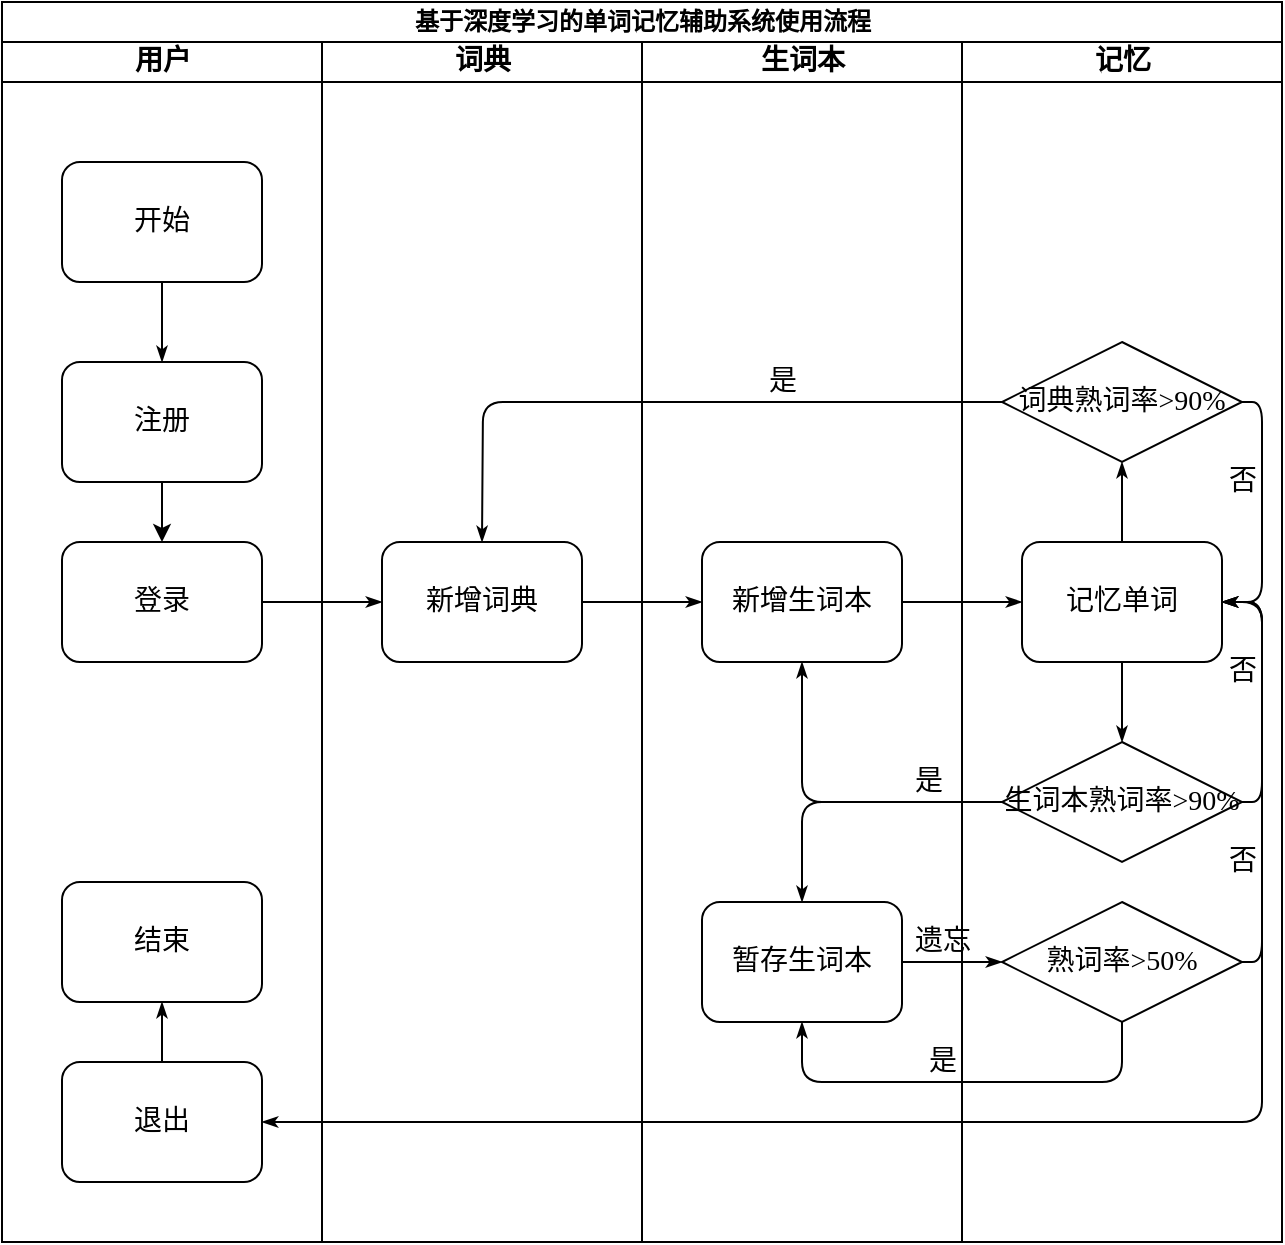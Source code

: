 <mxfile version="24.3.1" type="github">
  <diagram name="Page-1" id="74e2e168-ea6b-b213-b513-2b3c1d86103e">
    <mxGraphModel dx="1056" dy="556" grid="1" gridSize="10" guides="1" tooltips="1" connect="1" arrows="1" fold="1" page="1" pageScale="1" pageWidth="1100" pageHeight="850" background="none" math="0" shadow="0">
      <root>
        <mxCell id="0" />
        <mxCell id="1" parent="0" />
        <mxCell id="77e6c97f196da883-1" value="&lt;font face=&quot;宋体&quot; style=&quot;font-size: 12px;&quot;&gt;基于深度学习的单词记忆辅助系统使用流程&lt;/font&gt;" style="swimlane;html=1;childLayout=stackLayout;startSize=20;rounded=0;shadow=0;labelBackgroundColor=none;strokeWidth=1;fontFamily=Verdana;fontSize=8;align=center;" parent="1" vertex="1">
          <mxGeometry x="80" y="40" width="640" height="620" as="geometry" />
        </mxCell>
        <mxCell id="77e6c97f196da883-2" value="用户" style="swimlane;html=1;startSize=20;fontFamily=宋体;fontSize=14;" parent="77e6c97f196da883-1" vertex="1">
          <mxGeometry y="20" width="160" height="600" as="geometry" />
        </mxCell>
        <mxCell id="77e6c97f196da883-8" value="开始" style="rounded=1;whiteSpace=wrap;html=1;shadow=0;labelBackgroundColor=none;strokeWidth=1;fontFamily=宋体;fontSize=14;align=center;" parent="77e6c97f196da883-2" vertex="1">
          <mxGeometry x="30" y="60" width="100" height="60" as="geometry" />
        </mxCell>
        <mxCell id="C-iWbuOIWXtZlgkXxuSI-3" style="edgeStyle=orthogonalEdgeStyle;rounded=0;orthogonalLoop=1;jettySize=auto;html=1;entryX=0.5;entryY=0;entryDx=0;entryDy=0;" edge="1" parent="77e6c97f196da883-2" source="77e6c97f196da883-11" target="C-iWbuOIWXtZlgkXxuSI-1">
          <mxGeometry relative="1" as="geometry" />
        </mxCell>
        <mxCell id="77e6c97f196da883-11" value="注册" style="rounded=1;whiteSpace=wrap;html=1;shadow=0;labelBackgroundColor=none;strokeWidth=1;fontFamily=宋体;fontSize=14;align=center;" parent="77e6c97f196da883-2" vertex="1">
          <mxGeometry x="30" y="160" width="100" height="60" as="geometry" />
        </mxCell>
        <mxCell id="77e6c97f196da883-26" style="edgeStyle=orthogonalEdgeStyle;rounded=1;html=1;labelBackgroundColor=none;startArrow=none;startFill=0;startSize=5;endArrow=classicThin;endFill=1;endSize=5;jettySize=auto;orthogonalLoop=1;strokeWidth=1;fontFamily=Verdana;fontSize=8" parent="77e6c97f196da883-2" source="77e6c97f196da883-8" target="77e6c97f196da883-11" edge="1">
          <mxGeometry relative="1" as="geometry" />
        </mxCell>
        <mxCell id="C-iWbuOIWXtZlgkXxuSI-1" value="登录" style="rounded=1;whiteSpace=wrap;html=1;shadow=0;labelBackgroundColor=none;strokeWidth=1;fontFamily=宋体;fontSize=14;align=center;" vertex="1" parent="77e6c97f196da883-2">
          <mxGeometry x="30" y="250" width="100" height="60" as="geometry" />
        </mxCell>
        <mxCell id="C-iWbuOIWXtZlgkXxuSI-38" style="edgeStyle=orthogonalEdgeStyle;rounded=1;orthogonalLoop=1;jettySize=auto;html=1;entryX=0.5;entryY=1;entryDx=0;entryDy=0;strokeColor=default;strokeWidth=1;align=center;verticalAlign=middle;fontFamily=宋体;fontSize=14;fontColor=default;labelBackgroundColor=none;startArrow=none;startFill=0;startSize=5;endArrow=classicThin;endFill=1;endSize=5;" edge="1" parent="77e6c97f196da883-2" source="C-iWbuOIWXtZlgkXxuSI-35" target="C-iWbuOIWXtZlgkXxuSI-36">
          <mxGeometry relative="1" as="geometry" />
        </mxCell>
        <mxCell id="C-iWbuOIWXtZlgkXxuSI-35" value="退出" style="rounded=1;whiteSpace=wrap;html=1;shadow=0;labelBackgroundColor=none;strokeWidth=1;fontFamily=宋体;fontSize=14;align=center;" vertex="1" parent="77e6c97f196da883-2">
          <mxGeometry x="30" y="510" width="100" height="60" as="geometry" />
        </mxCell>
        <mxCell id="C-iWbuOIWXtZlgkXxuSI-36" value="结束" style="rounded=1;whiteSpace=wrap;html=1;shadow=0;labelBackgroundColor=none;strokeWidth=1;fontFamily=宋体;fontSize=14;align=center;" vertex="1" parent="77e6c97f196da883-2">
          <mxGeometry x="30" y="420" width="100" height="60" as="geometry" />
        </mxCell>
        <mxCell id="C-iWbuOIWXtZlgkXxuSI-39" value="词典" style="swimlane;html=1;startSize=20;fontFamily=宋体;fontSize=14;" vertex="1" parent="77e6c97f196da883-1">
          <mxGeometry x="160" y="20" width="160" height="600" as="geometry" />
        </mxCell>
        <mxCell id="C-iWbuOIWXtZlgkXxuSI-40" value="新增词典" style="rounded=1;whiteSpace=wrap;html=1;shadow=0;labelBackgroundColor=none;strokeWidth=1;fontFamily=宋体;fontSize=14;align=center;" vertex="1" parent="C-iWbuOIWXtZlgkXxuSI-39">
          <mxGeometry x="30" y="250" width="100" height="60" as="geometry" />
        </mxCell>
        <mxCell id="77e6c97f196da883-4" value="生词本" style="swimlane;html=1;startSize=20;fontFamily=宋体;fontSize=14;" parent="77e6c97f196da883-1" vertex="1">
          <mxGeometry x="320" y="20" width="160" height="600" as="geometry" />
        </mxCell>
        <mxCell id="C-iWbuOIWXtZlgkXxuSI-6" value="新增生词本" style="rounded=1;whiteSpace=wrap;html=1;shadow=0;labelBackgroundColor=none;strokeWidth=1;fontFamily=宋体;fontSize=14;align=center;" vertex="1" parent="77e6c97f196da883-4">
          <mxGeometry x="30" y="250" width="100" height="60" as="geometry" />
        </mxCell>
        <mxCell id="77e6c97f196da883-9" value="暂存生词本" style="rounded=1;whiteSpace=wrap;html=1;shadow=0;labelBackgroundColor=none;strokeWidth=1;fontFamily=宋体;fontSize=14;align=center;" parent="77e6c97f196da883-4" vertex="1">
          <mxGeometry x="30" y="430" width="100" height="60" as="geometry" />
        </mxCell>
        <mxCell id="77e6c97f196da883-5" value="记忆" style="swimlane;html=1;startSize=20;fontFamily=宋体;fontSize=14;" parent="77e6c97f196da883-1" vertex="1">
          <mxGeometry x="480" y="20" width="160" height="600" as="geometry" />
        </mxCell>
        <mxCell id="C-iWbuOIWXtZlgkXxuSI-13" style="edgeStyle=orthogonalEdgeStyle;rounded=1;orthogonalLoop=1;jettySize=auto;html=1;entryX=1;entryY=0.5;entryDx=0;entryDy=0;strokeColor=default;strokeWidth=1;align=center;verticalAlign=middle;fontFamily=宋体;fontSize=14;fontColor=default;labelBackgroundColor=none;startArrow=none;startFill=0;startSize=5;endArrow=classicThin;endFill=1;endSize=5;exitX=1;exitY=0.5;exitDx=0;exitDy=0;" edge="1" parent="77e6c97f196da883-5" source="77e6c97f196da883-20" target="C-iWbuOIWXtZlgkXxuSI-8">
          <mxGeometry relative="1" as="geometry">
            <mxPoint x="141" y="382" as="sourcePoint" />
            <Array as="points">
              <mxPoint x="150" y="380" />
              <mxPoint x="150" y="280" />
            </Array>
          </mxGeometry>
        </mxCell>
        <mxCell id="C-iWbuOIWXtZlgkXxuSI-14" value="&lt;font face=&quot;宋体&quot;&gt;&lt;span style=&quot;font-size: 14px;&quot;&gt;否&lt;/span&gt;&lt;/font&gt;" style="edgeLabel;html=1;align=center;verticalAlign=middle;resizable=0;points=[];fontFamily=Verdana;fontSize=8;fontColor=default;labelBackgroundColor=none;" vertex="1" connectable="0" parent="C-iWbuOIWXtZlgkXxuSI-13">
          <mxGeometry x="-0.091" y="1" relative="1" as="geometry">
            <mxPoint x="-9" y="-16" as="offset" />
          </mxGeometry>
        </mxCell>
        <mxCell id="77e6c97f196da883-20" value="生词本熟词率&amp;gt;90%" style="rhombus;whiteSpace=wrap;html=1;rounded=0;shadow=0;labelBackgroundColor=none;strokeWidth=1;fontFamily=宋体;fontSize=14;align=center;" parent="77e6c97f196da883-5" vertex="1">
          <mxGeometry x="20" y="350" width="120" height="60" as="geometry" />
        </mxCell>
        <mxCell id="C-iWbuOIWXtZlgkXxuSI-10" style="edgeStyle=orthogonalEdgeStyle;rounded=1;orthogonalLoop=1;jettySize=auto;html=1;entryX=0.5;entryY=0;entryDx=0;entryDy=0;strokeColor=default;strokeWidth=1;align=center;verticalAlign=middle;fontFamily=Verdana;fontSize=8;fontColor=default;labelBackgroundColor=none;startArrow=none;startFill=0;startSize=5;endArrow=classicThin;endFill=1;endSize=5;" edge="1" parent="77e6c97f196da883-5" source="C-iWbuOIWXtZlgkXxuSI-8" target="77e6c97f196da883-20">
          <mxGeometry relative="1" as="geometry" />
        </mxCell>
        <mxCell id="C-iWbuOIWXtZlgkXxuSI-28" style="edgeStyle=orthogonalEdgeStyle;rounded=1;orthogonalLoop=1;jettySize=auto;html=1;entryX=0.5;entryY=1;entryDx=0;entryDy=0;strokeColor=default;strokeWidth=1;align=center;verticalAlign=middle;fontFamily=宋体;fontSize=14;fontColor=default;labelBackgroundColor=none;startArrow=none;startFill=0;startSize=5;endArrow=classicThin;endFill=1;endSize=5;" edge="1" parent="77e6c97f196da883-5" source="C-iWbuOIWXtZlgkXxuSI-8" target="C-iWbuOIWXtZlgkXxuSI-27">
          <mxGeometry relative="1" as="geometry" />
        </mxCell>
        <mxCell id="C-iWbuOIWXtZlgkXxuSI-8" value="记忆单词" style="rounded=1;whiteSpace=wrap;html=1;shadow=0;labelBackgroundColor=none;strokeWidth=1;fontFamily=宋体;fontSize=14;align=center;" vertex="1" parent="77e6c97f196da883-5">
          <mxGeometry x="30" y="250" width="100" height="60" as="geometry" />
        </mxCell>
        <mxCell id="C-iWbuOIWXtZlgkXxuSI-22" style="edgeStyle=orthogonalEdgeStyle;rounded=1;orthogonalLoop=1;jettySize=auto;html=1;strokeColor=default;strokeWidth=1;align=center;verticalAlign=middle;fontFamily=宋体;fontSize=14;fontColor=default;labelBackgroundColor=none;startArrow=none;startFill=0;startSize=5;endArrow=classicThin;endFill=1;endSize=5;entryX=1;entryY=0.5;entryDx=0;entryDy=0;" edge="1" parent="77e6c97f196da883-5" source="C-iWbuOIWXtZlgkXxuSI-19" target="C-iWbuOIWXtZlgkXxuSI-8">
          <mxGeometry relative="1" as="geometry">
            <mxPoint x="250" y="310.0" as="targetPoint" />
            <Array as="points">
              <mxPoint x="150" y="460" />
              <mxPoint x="150" y="280" />
            </Array>
          </mxGeometry>
        </mxCell>
        <mxCell id="C-iWbuOIWXtZlgkXxuSI-24" value="否" style="edgeLabel;html=1;align=center;verticalAlign=middle;resizable=0;points=[];fontFamily=宋体;fontSize=14;fontColor=default;labelBackgroundColor=none;" vertex="1" connectable="0" parent="C-iWbuOIWXtZlgkXxuSI-22">
          <mxGeometry x="0.009" y="-2" relative="1" as="geometry">
            <mxPoint x="-12" y="46" as="offset" />
          </mxGeometry>
        </mxCell>
        <mxCell id="C-iWbuOIWXtZlgkXxuSI-19" value="熟词率&amp;gt;50%" style="rhombus;whiteSpace=wrap;html=1;rounded=0;shadow=0;labelBackgroundColor=none;strokeWidth=1;fontFamily=宋体;fontSize=14;align=center;" vertex="1" parent="77e6c97f196da883-5">
          <mxGeometry x="20" y="430" width="120" height="60" as="geometry" />
        </mxCell>
        <mxCell id="C-iWbuOIWXtZlgkXxuSI-31" style="edgeStyle=orthogonalEdgeStyle;rounded=1;orthogonalLoop=1;jettySize=auto;html=1;exitX=1;exitY=0.5;exitDx=0;exitDy=0;entryX=1;entryY=0.5;entryDx=0;entryDy=0;strokeColor=default;strokeWidth=1;align=center;verticalAlign=middle;fontFamily=宋体;fontSize=14;fontColor=default;labelBackgroundColor=none;startArrow=none;startFill=0;startSize=5;endArrow=classicThin;endFill=1;endSize=5;" edge="1" parent="77e6c97f196da883-5" source="C-iWbuOIWXtZlgkXxuSI-27" target="C-iWbuOIWXtZlgkXxuSI-8">
          <mxGeometry relative="1" as="geometry">
            <Array as="points">
              <mxPoint x="150" y="180" />
              <mxPoint x="150" y="280" />
            </Array>
          </mxGeometry>
        </mxCell>
        <mxCell id="C-iWbuOIWXtZlgkXxuSI-32" value="否" style="edgeLabel;html=1;align=center;verticalAlign=middle;resizable=0;points=[];fontFamily=宋体;fontSize=14;fontColor=default;labelBackgroundColor=none;" vertex="1" connectable="0" parent="C-iWbuOIWXtZlgkXxuSI-31">
          <mxGeometry x="-0.152" y="-3" relative="1" as="geometry">
            <mxPoint x="-7" y="-5" as="offset" />
          </mxGeometry>
        </mxCell>
        <mxCell id="C-iWbuOIWXtZlgkXxuSI-27" value="词典熟词率&amp;gt;90%" style="rhombus;whiteSpace=wrap;html=1;rounded=0;shadow=0;labelBackgroundColor=none;strokeWidth=1;fontFamily=宋体;fontSize=14;align=center;" vertex="1" parent="77e6c97f196da883-5">
          <mxGeometry x="20" y="150" width="120" height="60" as="geometry" />
        </mxCell>
        <mxCell id="C-iWbuOIWXtZlgkXxuSI-5" style="edgeStyle=orthogonalEdgeStyle;rounded=1;orthogonalLoop=1;jettySize=auto;html=1;entryX=0;entryY=0.5;entryDx=0;entryDy=0;strokeColor=default;strokeWidth=1;align=center;verticalAlign=middle;fontFamily=Verdana;fontSize=8;fontColor=default;labelBackgroundColor=none;startArrow=none;startFill=0;startSize=5;endArrow=classicThin;endFill=1;endSize=5;" edge="1" parent="77e6c97f196da883-1" source="C-iWbuOIWXtZlgkXxuSI-1">
          <mxGeometry relative="1" as="geometry">
            <mxPoint x="190" y="300" as="targetPoint" />
          </mxGeometry>
        </mxCell>
        <mxCell id="C-iWbuOIWXtZlgkXxuSI-9" style="edgeStyle=orthogonalEdgeStyle;rounded=1;orthogonalLoop=1;jettySize=auto;html=1;entryX=0;entryY=0.5;entryDx=0;entryDy=0;strokeColor=default;strokeWidth=1;align=center;verticalAlign=middle;fontFamily=Verdana;fontSize=8;fontColor=default;labelBackgroundColor=none;startArrow=none;startFill=0;startSize=5;endArrow=classicThin;endFill=1;endSize=5;" edge="1" parent="77e6c97f196da883-1" source="C-iWbuOIWXtZlgkXxuSI-6" target="C-iWbuOIWXtZlgkXxuSI-8">
          <mxGeometry relative="1" as="geometry" />
        </mxCell>
        <mxCell id="C-iWbuOIWXtZlgkXxuSI-11" style="edgeStyle=orthogonalEdgeStyle;rounded=1;orthogonalLoop=1;jettySize=auto;html=1;entryX=0.5;entryY=1;entryDx=0;entryDy=0;strokeColor=default;strokeWidth=1;align=center;verticalAlign=middle;fontFamily=宋体;fontSize=14;fontColor=default;labelBackgroundColor=none;startArrow=none;startFill=0;startSize=5;endArrow=classicThin;endFill=1;endSize=5;" edge="1" parent="77e6c97f196da883-1" source="77e6c97f196da883-20" target="C-iWbuOIWXtZlgkXxuSI-6">
          <mxGeometry relative="1" as="geometry" />
        </mxCell>
        <mxCell id="C-iWbuOIWXtZlgkXxuSI-12" value="&lt;font style=&quot;font-size: 14px;&quot; face=&quot;宋体&quot;&gt;是&lt;/font&gt;" style="edgeLabel;html=1;align=center;verticalAlign=middle;resizable=0;points=[];fontFamily=Verdana;fontSize=8;fontColor=default;labelBackgroundColor=none;" vertex="1" connectable="0" parent="C-iWbuOIWXtZlgkXxuSI-11">
          <mxGeometry x="-0.567" y="-1" relative="1" as="geometry">
            <mxPoint y="-9" as="offset" />
          </mxGeometry>
        </mxCell>
        <mxCell id="C-iWbuOIWXtZlgkXxuSI-17" style="edgeStyle=orthogonalEdgeStyle;rounded=1;orthogonalLoop=1;jettySize=auto;html=1;exitX=0;exitY=0.5;exitDx=0;exitDy=0;entryX=0.5;entryY=0;entryDx=0;entryDy=0;strokeColor=default;strokeWidth=1;align=center;verticalAlign=middle;fontFamily=宋体;fontSize=14;fontColor=default;labelBackgroundColor=none;startArrow=none;startFill=0;startSize=5;endArrow=classicThin;endFill=1;endSize=5;" edge="1" parent="77e6c97f196da883-1" source="77e6c97f196da883-20" target="77e6c97f196da883-9">
          <mxGeometry relative="1" as="geometry" />
        </mxCell>
        <mxCell id="C-iWbuOIWXtZlgkXxuSI-18" style="edgeStyle=orthogonalEdgeStyle;rounded=1;orthogonalLoop=1;jettySize=auto;html=1;strokeColor=default;strokeWidth=1;align=center;verticalAlign=middle;fontFamily=宋体;fontSize=14;fontColor=default;labelBackgroundColor=none;startArrow=none;startFill=0;startSize=5;endArrow=classicThin;endFill=1;endSize=5;entryX=0;entryY=0.5;entryDx=0;entryDy=0;" edge="1" parent="77e6c97f196da883-1" source="77e6c97f196da883-9" target="C-iWbuOIWXtZlgkXxuSI-19">
          <mxGeometry relative="1" as="geometry">
            <mxPoint x="540" y="470" as="targetPoint" />
          </mxGeometry>
        </mxCell>
        <mxCell id="C-iWbuOIWXtZlgkXxuSI-20" value="遗忘" style="edgeLabel;html=1;align=center;verticalAlign=middle;resizable=0;points=[];fontFamily=宋体;fontSize=14;fontColor=default;labelBackgroundColor=none;" vertex="1" connectable="0" parent="C-iWbuOIWXtZlgkXxuSI-18">
          <mxGeometry x="-0.214" relative="1" as="geometry">
            <mxPoint y="-10" as="offset" />
          </mxGeometry>
        </mxCell>
        <mxCell id="C-iWbuOIWXtZlgkXxuSI-25" style="edgeStyle=orthogonalEdgeStyle;rounded=1;orthogonalLoop=1;jettySize=auto;html=1;entryX=0.5;entryY=1;entryDx=0;entryDy=0;strokeColor=default;strokeWidth=1;align=center;verticalAlign=middle;fontFamily=宋体;fontSize=14;fontColor=default;labelBackgroundColor=none;startArrow=none;startFill=0;startSize=5;endArrow=classicThin;endFill=1;endSize=5;" edge="1" parent="77e6c97f196da883-1" source="C-iWbuOIWXtZlgkXxuSI-19" target="77e6c97f196da883-9">
          <mxGeometry relative="1" as="geometry">
            <Array as="points">
              <mxPoint x="560" y="540" />
              <mxPoint x="400" y="540" />
            </Array>
          </mxGeometry>
        </mxCell>
        <mxCell id="C-iWbuOIWXtZlgkXxuSI-26" value="是" style="edgeLabel;html=1;align=center;verticalAlign=middle;resizable=0;points=[];fontFamily=宋体;fontSize=14;fontColor=default;labelBackgroundColor=none;" vertex="1" connectable="0" parent="C-iWbuOIWXtZlgkXxuSI-25">
          <mxGeometry x="0.049" y="-2" relative="1" as="geometry">
            <mxPoint x="-5" y="-8" as="offset" />
          </mxGeometry>
        </mxCell>
        <mxCell id="C-iWbuOIWXtZlgkXxuSI-29" style="edgeStyle=orthogonalEdgeStyle;rounded=1;orthogonalLoop=1;jettySize=auto;html=1;entryX=0.5;entryY=0;entryDx=0;entryDy=0;strokeColor=default;strokeWidth=1;align=center;verticalAlign=middle;fontFamily=宋体;fontSize=14;fontColor=default;labelBackgroundColor=none;startArrow=none;startFill=0;startSize=5;endArrow=classicThin;endFill=1;endSize=5;" edge="1" parent="77e6c97f196da883-1" source="C-iWbuOIWXtZlgkXxuSI-27">
          <mxGeometry relative="1" as="geometry">
            <mxPoint x="240" y="270" as="targetPoint" />
          </mxGeometry>
        </mxCell>
        <mxCell id="C-iWbuOIWXtZlgkXxuSI-30" value="是" style="edgeLabel;html=1;align=center;verticalAlign=middle;resizable=0;points=[];fontFamily=宋体;fontSize=14;fontColor=default;labelBackgroundColor=none;" vertex="1" connectable="0" parent="C-iWbuOIWXtZlgkXxuSI-29">
          <mxGeometry x="-0.33" relative="1" as="geometry">
            <mxPoint y="-10" as="offset" />
          </mxGeometry>
        </mxCell>
        <mxCell id="C-iWbuOIWXtZlgkXxuSI-37" style="edgeStyle=orthogonalEdgeStyle;rounded=1;orthogonalLoop=1;jettySize=auto;html=1;entryX=1;entryY=0.5;entryDx=0;entryDy=0;strokeColor=default;strokeWidth=1;align=center;verticalAlign=middle;fontFamily=宋体;fontSize=14;fontColor=default;labelBackgroundColor=none;startArrow=none;startFill=0;startSize=5;endArrow=classicThin;endFill=1;endSize=5;exitX=1;exitY=0.5;exitDx=0;exitDy=0;" edge="1" parent="77e6c97f196da883-1" source="C-iWbuOIWXtZlgkXxuSI-8" target="C-iWbuOIWXtZlgkXxuSI-35">
          <mxGeometry relative="1" as="geometry">
            <Array as="points">
              <mxPoint x="630" y="300" />
              <mxPoint x="630" y="560" />
            </Array>
          </mxGeometry>
        </mxCell>
        <mxCell id="C-iWbuOIWXtZlgkXxuSI-43" style="edgeStyle=orthogonalEdgeStyle;rounded=1;orthogonalLoop=1;jettySize=auto;html=1;entryX=0;entryY=0.5;entryDx=0;entryDy=0;strokeColor=default;strokeWidth=1;align=center;verticalAlign=middle;fontFamily=宋体;fontSize=14;fontColor=default;labelBackgroundColor=none;startArrow=none;startFill=0;startSize=5;endArrow=classicThin;endFill=1;endSize=5;" edge="1" parent="77e6c97f196da883-1" source="C-iWbuOIWXtZlgkXxuSI-40" target="C-iWbuOIWXtZlgkXxuSI-6">
          <mxGeometry relative="1" as="geometry" />
        </mxCell>
      </root>
    </mxGraphModel>
  </diagram>
</mxfile>
